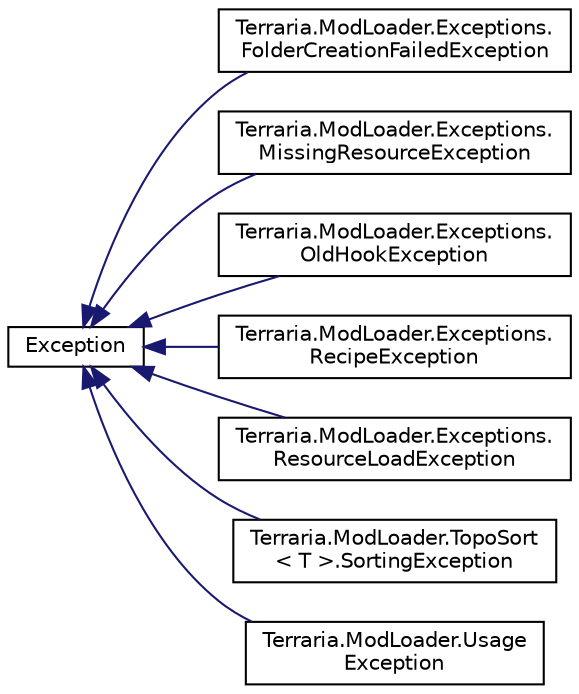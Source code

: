 digraph "Graphical Class Hierarchy"
{
 // LATEX_PDF_SIZE
  edge [fontname="Helvetica",fontsize="10",labelfontname="Helvetica",labelfontsize="10"];
  node [fontname="Helvetica",fontsize="10",shape=record];
  rankdir="LR";
  Node0 [label="Exception",height=0.2,width=0.4,color="black", fillcolor="white", style="filled",URL="$class_exception.html",tooltip=" "];
  Node0 -> Node1 [dir="back",color="midnightblue",fontsize="10",style="solid",fontname="Helvetica"];
  Node1 [label="Terraria.ModLoader.Exceptions.\lFolderCreationFailedException",height=0.2,width=0.4,color="black", fillcolor="white", style="filled",URL="$class_terraria_1_1_mod_loader_1_1_exceptions_1_1_folder_creation_failed_exception.html",tooltip=" "];
  Node0 -> Node2 [dir="back",color="midnightblue",fontsize="10",style="solid",fontname="Helvetica"];
  Node2 [label="Terraria.ModLoader.Exceptions.\lMissingResourceException",height=0.2,width=0.4,color="black", fillcolor="white", style="filled",URL="$class_terraria_1_1_mod_loader_1_1_exceptions_1_1_missing_resource_exception.html",tooltip=" "];
  Node0 -> Node3 [dir="back",color="midnightblue",fontsize="10",style="solid",fontname="Helvetica"];
  Node3 [label="Terraria.ModLoader.Exceptions.\lOldHookException",height=0.2,width=0.4,color="black", fillcolor="white", style="filled",URL="$class_terraria_1_1_mod_loader_1_1_exceptions_1_1_old_hook_exception.html",tooltip=" "];
  Node0 -> Node4 [dir="back",color="midnightblue",fontsize="10",style="solid",fontname="Helvetica"];
  Node4 [label="Terraria.ModLoader.Exceptions.\lRecipeException",height=0.2,width=0.4,color="black", fillcolor="white", style="filled",URL="$class_terraria_1_1_mod_loader_1_1_exceptions_1_1_recipe_exception.html",tooltip=" "];
  Node0 -> Node5 [dir="back",color="midnightblue",fontsize="10",style="solid",fontname="Helvetica"];
  Node5 [label="Terraria.ModLoader.Exceptions.\lResourceLoadException",height=0.2,width=0.4,color="black", fillcolor="white", style="filled",URL="$class_terraria_1_1_mod_loader_1_1_exceptions_1_1_resource_load_exception.html",tooltip=" "];
  Node0 -> Node6 [dir="back",color="midnightblue",fontsize="10",style="solid",fontname="Helvetica"];
  Node6 [label="Terraria.ModLoader.TopoSort\l\< T \>.SortingException",height=0.2,width=0.4,color="black", fillcolor="white", style="filled",URL="$class_terraria_1_1_mod_loader_1_1_topo_sort_1_1_sorting_exception.html",tooltip=" "];
  Node0 -> Node7 [dir="back",color="midnightblue",fontsize="10",style="solid",fontname="Helvetica"];
  Node7 [label="Terraria.ModLoader.Usage\lException",height=0.2,width=0.4,color="black", fillcolor="white", style="filled",URL="$class_terraria_1_1_mod_loader_1_1_usage_exception.html",tooltip=" "];
}
